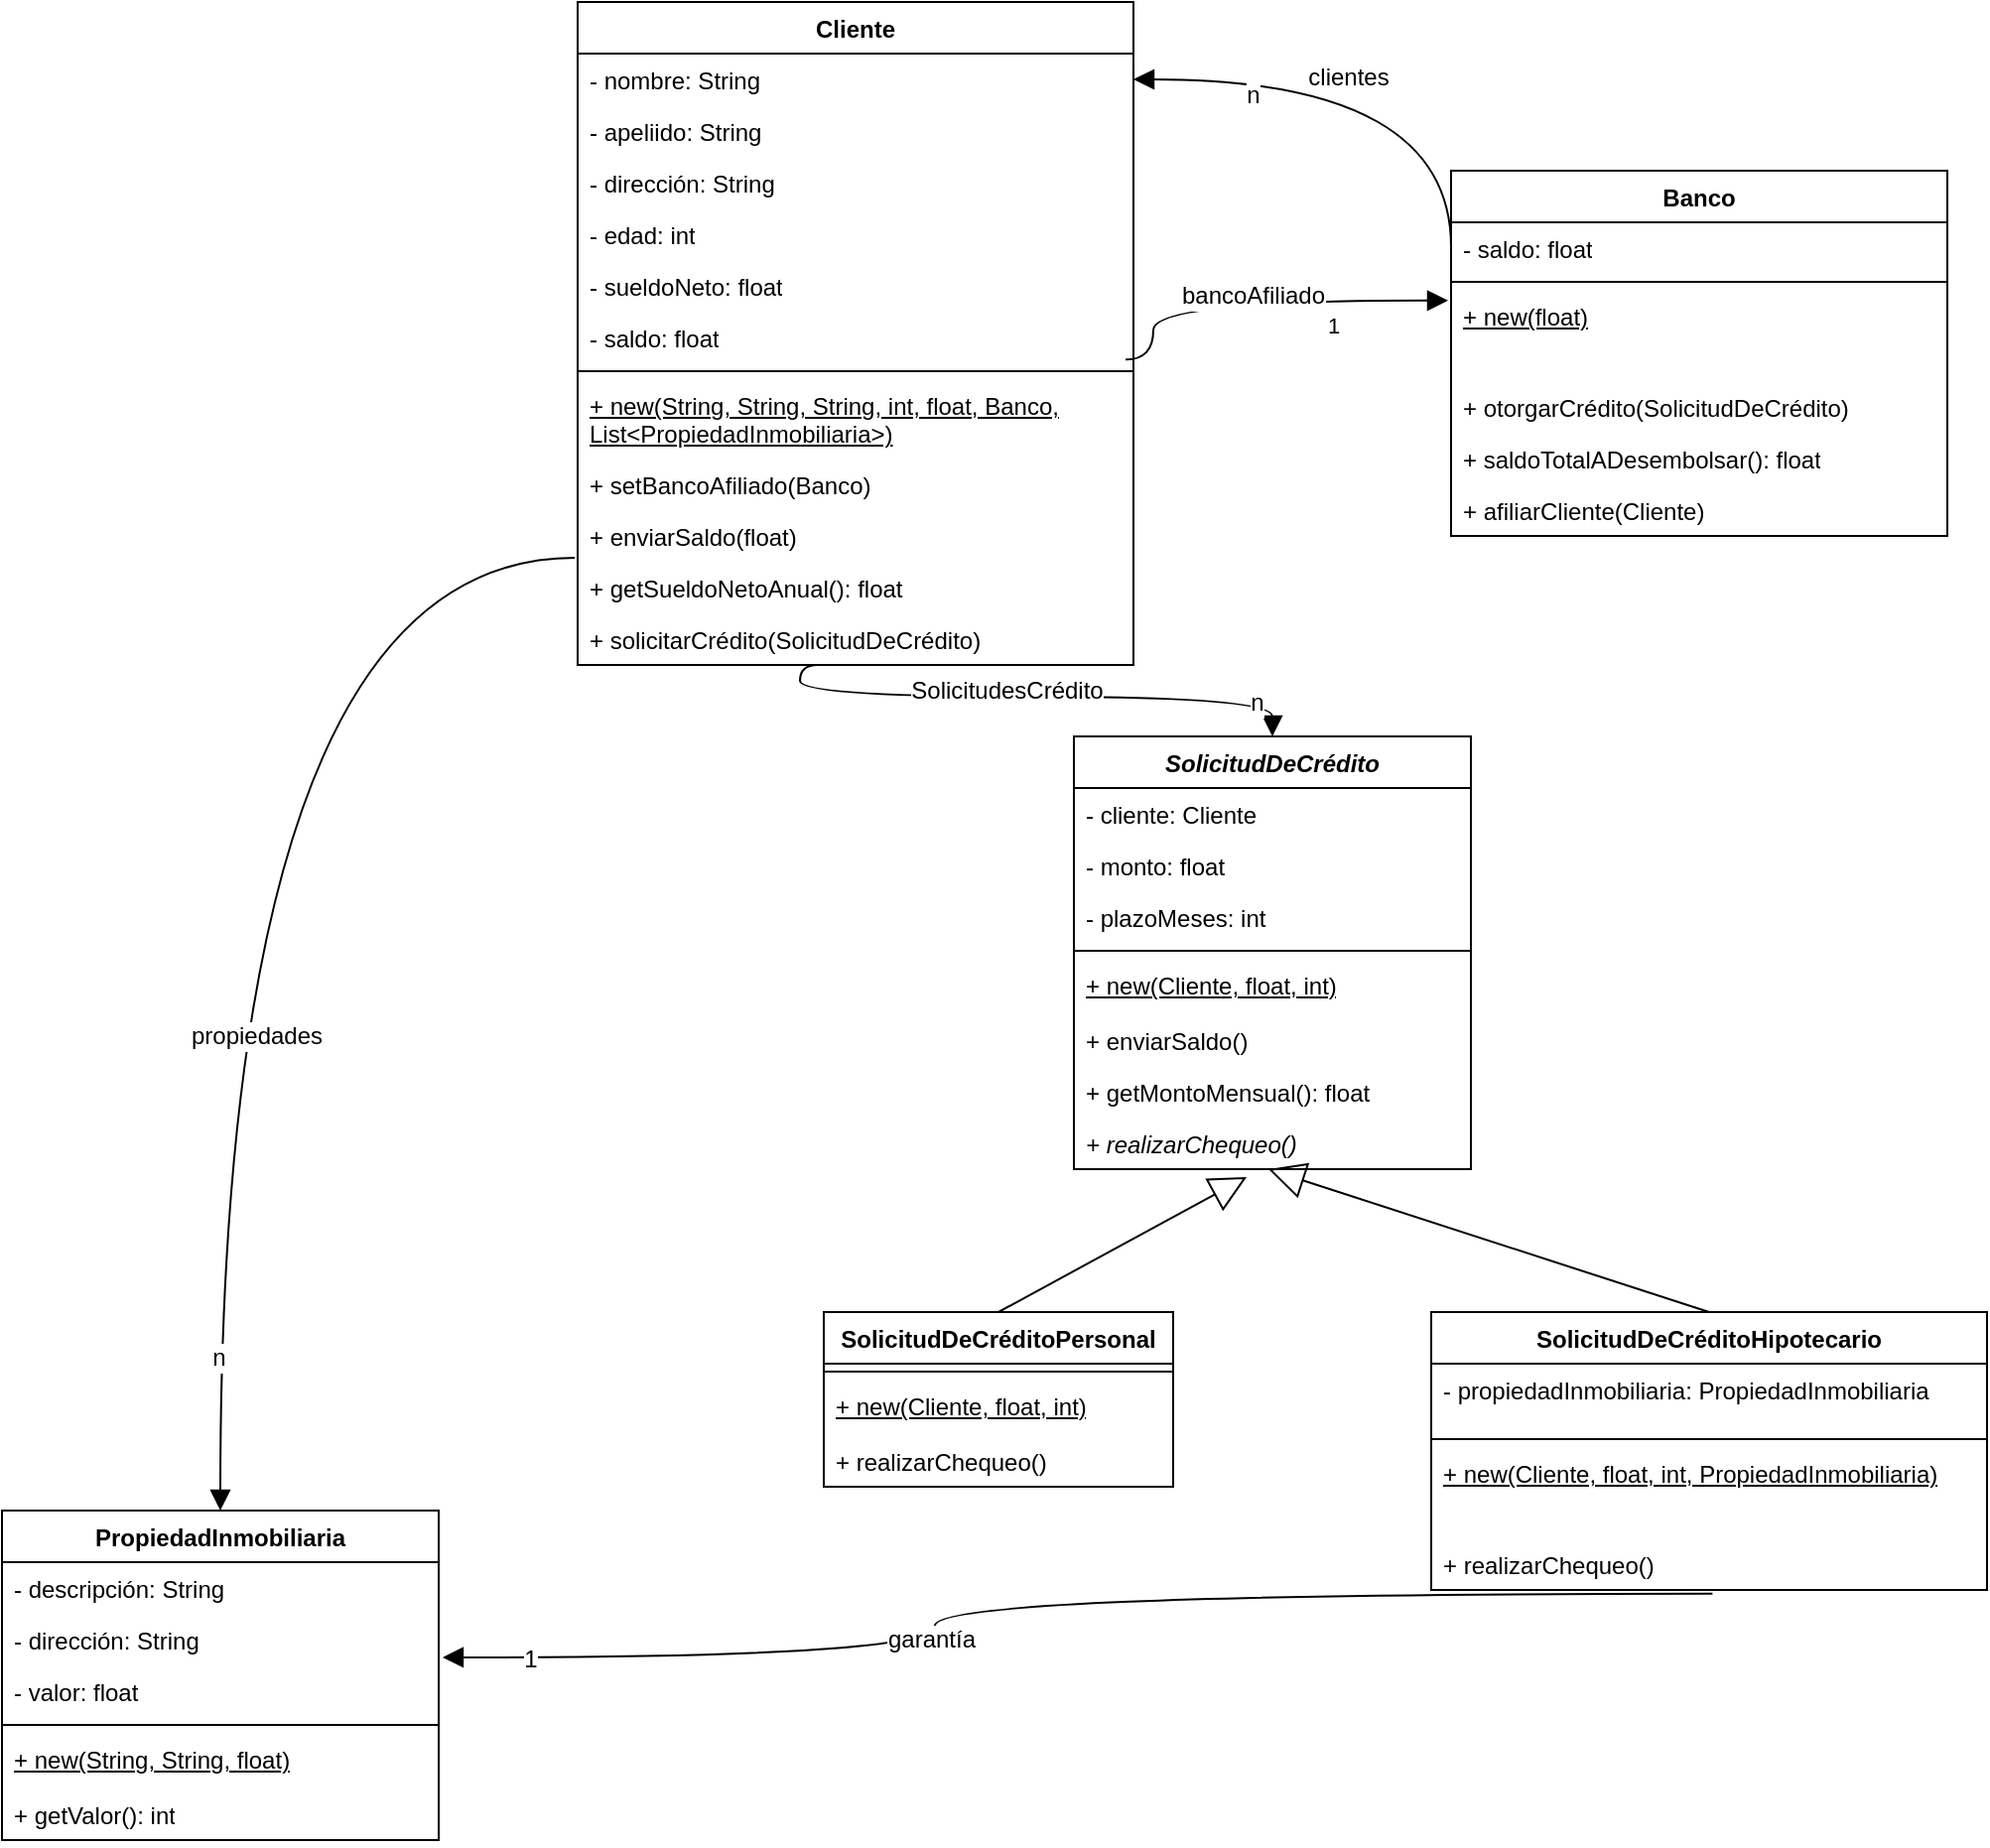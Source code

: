 <mxfile version="24.7.16">
  <diagram id="C5RBs43oDa-KdzZeNtuy" name="Page-1">
    <mxGraphModel dx="558" dy="887" grid="1" gridSize="10" guides="1" tooltips="1" connect="1" arrows="1" fold="1" page="1" pageScale="1" pageWidth="827" pageHeight="1169" math="0" shadow="0">
      <root>
        <mxCell id="WIyWlLk6GJQsqaUBKTNV-0" />
        <mxCell id="WIyWlLk6GJQsqaUBKTNV-1" parent="WIyWlLk6GJQsqaUBKTNV-0" />
        <mxCell id="NT7tVy54fO97-N1tHfUs-57" value="Cliente" style="swimlane;fontStyle=1;align=center;verticalAlign=top;childLayout=stackLayout;horizontal=1;startSize=26;horizontalStack=0;resizeParent=1;resizeParentMax=0;resizeLast=0;collapsible=1;marginBottom=0;whiteSpace=wrap;html=1;" parent="WIyWlLk6GJQsqaUBKTNV-1" vertex="1">
          <mxGeometry x="290" width="280" height="334" as="geometry" />
        </mxCell>
        <mxCell id="NT7tVy54fO97-N1tHfUs-58" value="- nombre: String" style="text;strokeColor=none;fillColor=none;align=left;verticalAlign=top;spacingLeft=4;spacingRight=4;overflow=hidden;rotatable=0;points=[[0,0.5],[1,0.5]];portConstraint=eastwest;whiteSpace=wrap;html=1;" parent="NT7tVy54fO97-N1tHfUs-57" vertex="1">
          <mxGeometry y="26" width="280" height="26" as="geometry" />
        </mxCell>
        <mxCell id="NT7tVy54fO97-N1tHfUs-59" value="- apeliido: String" style="text;strokeColor=none;fillColor=none;align=left;verticalAlign=top;spacingLeft=4;spacingRight=4;overflow=hidden;rotatable=0;points=[[0,0.5],[1,0.5]];portConstraint=eastwest;whiteSpace=wrap;html=1;" parent="NT7tVy54fO97-N1tHfUs-57" vertex="1">
          <mxGeometry y="52" width="280" height="26" as="geometry" />
        </mxCell>
        <mxCell id="NT7tVy54fO97-N1tHfUs-60" value="- dirección: String" style="text;strokeColor=none;fillColor=none;align=left;verticalAlign=top;spacingLeft=4;spacingRight=4;overflow=hidden;rotatable=0;points=[[0,0.5],[1,0.5]];portConstraint=eastwest;whiteSpace=wrap;html=1;" parent="NT7tVy54fO97-N1tHfUs-57" vertex="1">
          <mxGeometry y="78" width="280" height="26" as="geometry" />
        </mxCell>
        <mxCell id="NT7tVy54fO97-N1tHfUs-61" value="- edad: int" style="text;strokeColor=none;fillColor=none;align=left;verticalAlign=top;spacingLeft=4;spacingRight=4;overflow=hidden;rotatable=0;points=[[0,0.5],[1,0.5]];portConstraint=eastwest;whiteSpace=wrap;html=1;" parent="NT7tVy54fO97-N1tHfUs-57" vertex="1">
          <mxGeometry y="104" width="280" height="26" as="geometry" />
        </mxCell>
        <mxCell id="NT7tVy54fO97-N1tHfUs-62" value="- sueldoNeto: float" style="text;strokeColor=none;fillColor=none;align=left;verticalAlign=top;spacingLeft=4;spacingRight=4;overflow=hidden;rotatable=0;points=[[0,0.5],[1,0.5]];portConstraint=eastwest;whiteSpace=wrap;html=1;" parent="NT7tVy54fO97-N1tHfUs-57" vertex="1">
          <mxGeometry y="130" width="280" height="26" as="geometry" />
        </mxCell>
        <mxCell id="NT7tVy54fO97-N1tHfUs-63" value="- saldo: float" style="text;strokeColor=none;fillColor=none;align=left;verticalAlign=top;spacingLeft=4;spacingRight=4;overflow=hidden;rotatable=0;points=[[0,0.5],[1,0.5]];portConstraint=eastwest;whiteSpace=wrap;html=1;" parent="NT7tVy54fO97-N1tHfUs-57" vertex="1">
          <mxGeometry y="156" width="280" height="26" as="geometry" />
        </mxCell>
        <mxCell id="NT7tVy54fO97-N1tHfUs-64" value="" style="line;strokeWidth=1;fillColor=none;align=left;verticalAlign=middle;spacingTop=-1;spacingLeft=3;spacingRight=3;rotatable=0;labelPosition=right;points=[];portConstraint=eastwest;strokeColor=inherit;" parent="NT7tVy54fO97-N1tHfUs-57" vertex="1">
          <mxGeometry y="182" width="280" height="8" as="geometry" />
        </mxCell>
        <mxCell id="NT7tVy54fO97-N1tHfUs-65" value="+ new(String, String, String, int, float, Banco, List&amp;lt;PropiedadInmobiliaria&amp;gt;)" style="text;strokeColor=none;fillColor=none;align=left;verticalAlign=top;spacingLeft=4;spacingRight=4;overflow=hidden;rotatable=0;points=[[0,0.5],[1,0.5]];portConstraint=eastwest;whiteSpace=wrap;html=1;fontStyle=4" parent="NT7tVy54fO97-N1tHfUs-57" vertex="1">
          <mxGeometry y="190" width="280" height="40" as="geometry" />
        </mxCell>
        <mxCell id="1TCs-UmyEbwo6FsoYCCJ-0" value="+ setBancoAfiliado(Banco)" style="text;strokeColor=none;fillColor=none;align=left;verticalAlign=top;spacingLeft=4;spacingRight=4;overflow=hidden;rotatable=0;points=[[0,0.5],[1,0.5]];portConstraint=eastwest;whiteSpace=wrap;html=1;" vertex="1" parent="NT7tVy54fO97-N1tHfUs-57">
          <mxGeometry y="230" width="280" height="26" as="geometry" />
        </mxCell>
        <mxCell id="NT7tVy54fO97-N1tHfUs-117" value="+ enviarSaldo(float)" style="text;strokeColor=none;fillColor=none;align=left;verticalAlign=top;spacingLeft=4;spacingRight=4;overflow=hidden;rotatable=0;points=[[0,0.5],[1,0.5]];portConstraint=eastwest;whiteSpace=wrap;html=1;" parent="NT7tVy54fO97-N1tHfUs-57" vertex="1">
          <mxGeometry y="256" width="280" height="26" as="geometry" />
        </mxCell>
        <mxCell id="NT7tVy54fO97-N1tHfUs-66" value="+ getSueldoNetoAnual(): float" style="text;strokeColor=none;fillColor=none;align=left;verticalAlign=top;spacingLeft=4;spacingRight=4;overflow=hidden;rotatable=0;points=[[0,0.5],[1,0.5]];portConstraint=eastwest;whiteSpace=wrap;html=1;" parent="NT7tVy54fO97-N1tHfUs-57" vertex="1">
          <mxGeometry y="282" width="280" height="26" as="geometry" />
        </mxCell>
        <mxCell id="NT7tVy54fO97-N1tHfUs-68" value="+ solicitarCrédito&lt;span style=&quot;background-color: initial;&quot;&gt;(SolicitudDeCrédito)&lt;/span&gt;" style="text;strokeColor=none;fillColor=none;align=left;verticalAlign=top;spacingLeft=4;spacingRight=4;overflow=hidden;rotatable=0;points=[[0,0.5],[1,0.5]];portConstraint=eastwest;whiteSpace=wrap;html=1;" parent="NT7tVy54fO97-N1tHfUs-57" vertex="1">
          <mxGeometry y="308" width="280" height="26" as="geometry" />
        </mxCell>
        <mxCell id="NT7tVy54fO97-N1tHfUs-69" value="Banco" style="swimlane;fontStyle=1;align=center;verticalAlign=top;childLayout=stackLayout;horizontal=1;startSize=26;horizontalStack=0;resizeParent=1;resizeParentMax=0;resizeLast=0;collapsible=1;marginBottom=0;whiteSpace=wrap;html=1;" parent="WIyWlLk6GJQsqaUBKTNV-1" vertex="1">
          <mxGeometry x="730" y="85" width="250" height="184" as="geometry" />
        </mxCell>
        <mxCell id="NT7tVy54fO97-N1tHfUs-70" value="- saldo: float" style="text;strokeColor=none;fillColor=none;align=left;verticalAlign=top;spacingLeft=4;spacingRight=4;overflow=hidden;rotatable=0;points=[[0,0.5],[1,0.5]];portConstraint=eastwest;whiteSpace=wrap;html=1;" parent="NT7tVy54fO97-N1tHfUs-69" vertex="1">
          <mxGeometry y="26" width="250" height="26" as="geometry" />
        </mxCell>
        <mxCell id="NT7tVy54fO97-N1tHfUs-71" value="" style="line;strokeWidth=1;fillColor=none;align=left;verticalAlign=middle;spacingTop=-1;spacingLeft=3;spacingRight=3;rotatable=0;labelPosition=right;points=[];portConstraint=eastwest;strokeColor=inherit;" parent="NT7tVy54fO97-N1tHfUs-69" vertex="1">
          <mxGeometry y="52" width="250" height="8" as="geometry" />
        </mxCell>
        <mxCell id="NT7tVy54fO97-N1tHfUs-72" value="+ new(float)" style="text;strokeColor=none;fillColor=none;align=left;verticalAlign=top;spacingLeft=4;spacingRight=4;overflow=hidden;rotatable=0;points=[[0,0.5],[1,0.5]];portConstraint=eastwest;whiteSpace=wrap;html=1;fontStyle=4" parent="NT7tVy54fO97-N1tHfUs-69" vertex="1">
          <mxGeometry y="60" width="250" height="46" as="geometry" />
        </mxCell>
        <mxCell id="NT7tVy54fO97-N1tHfUs-73" value="+ otorgarCrédito(SolicitudDeCrédito)" style="text;strokeColor=none;fillColor=none;align=left;verticalAlign=top;spacingLeft=4;spacingRight=4;overflow=hidden;rotatable=0;points=[[0,0.5],[1,0.5]];portConstraint=eastwest;whiteSpace=wrap;html=1;" parent="NT7tVy54fO97-N1tHfUs-69" vertex="1">
          <mxGeometry y="106" width="250" height="26" as="geometry" />
        </mxCell>
        <mxCell id="1TCs-UmyEbwo6FsoYCCJ-1" value="+ saldoTotalADesembolsar(): float" style="text;strokeColor=none;fillColor=none;align=left;verticalAlign=top;spacingLeft=4;spacingRight=4;overflow=hidden;rotatable=0;points=[[0,0.5],[1,0.5]];portConstraint=eastwest;whiteSpace=wrap;html=1;" vertex="1" parent="NT7tVy54fO97-N1tHfUs-69">
          <mxGeometry y="132" width="250" height="26" as="geometry" />
        </mxCell>
        <mxCell id="NT7tVy54fO97-N1tHfUs-74" value="+ afiliarCliente(Cliente)" style="text;strokeColor=none;fillColor=none;align=left;verticalAlign=top;spacingLeft=4;spacingRight=4;overflow=hidden;rotatable=0;points=[[0,0.5],[1,0.5]];portConstraint=eastwest;whiteSpace=wrap;html=1;" parent="NT7tVy54fO97-N1tHfUs-69" vertex="1">
          <mxGeometry y="158" width="250" height="26" as="geometry" />
        </mxCell>
        <mxCell id="NT7tVy54fO97-N1tHfUs-75" value="&lt;i&gt;SolicitudDeCrédito&lt;/i&gt;" style="swimlane;fontStyle=1;align=center;verticalAlign=top;childLayout=stackLayout;horizontal=1;startSize=26;horizontalStack=0;resizeParent=1;resizeParentMax=0;resizeLast=0;collapsible=1;marginBottom=0;whiteSpace=wrap;html=1;" parent="WIyWlLk6GJQsqaUBKTNV-1" vertex="1">
          <mxGeometry x="540" y="370" width="200" height="218" as="geometry" />
        </mxCell>
        <mxCell id="NT7tVy54fO97-N1tHfUs-76" value="- cliente: Cliente" style="text;strokeColor=none;fillColor=none;align=left;verticalAlign=top;spacingLeft=4;spacingRight=4;overflow=hidden;rotatable=0;points=[[0,0.5],[1,0.5]];portConstraint=eastwest;whiteSpace=wrap;html=1;" parent="NT7tVy54fO97-N1tHfUs-75" vertex="1">
          <mxGeometry y="26" width="200" height="26" as="geometry" />
        </mxCell>
        <mxCell id="NT7tVy54fO97-N1tHfUs-77" value="- monto: float" style="text;strokeColor=none;fillColor=none;align=left;verticalAlign=top;spacingLeft=4;spacingRight=4;overflow=hidden;rotatable=0;points=[[0,0.5],[1,0.5]];portConstraint=eastwest;whiteSpace=wrap;html=1;" parent="NT7tVy54fO97-N1tHfUs-75" vertex="1">
          <mxGeometry y="52" width="200" height="26" as="geometry" />
        </mxCell>
        <mxCell id="NT7tVy54fO97-N1tHfUs-78" value="- plazoMeses: int" style="text;strokeColor=none;fillColor=none;align=left;verticalAlign=top;spacingLeft=4;spacingRight=4;overflow=hidden;rotatable=0;points=[[0,0.5],[1,0.5]];portConstraint=eastwest;whiteSpace=wrap;html=1;" parent="NT7tVy54fO97-N1tHfUs-75" vertex="1">
          <mxGeometry y="78" width="200" height="26" as="geometry" />
        </mxCell>
        <mxCell id="NT7tVy54fO97-N1tHfUs-79" value="" style="line;strokeWidth=1;fillColor=none;align=left;verticalAlign=middle;spacingTop=-1;spacingLeft=3;spacingRight=3;rotatable=0;labelPosition=right;points=[];portConstraint=eastwest;strokeColor=inherit;" parent="NT7tVy54fO97-N1tHfUs-75" vertex="1">
          <mxGeometry y="104" width="200" height="8" as="geometry" />
        </mxCell>
        <mxCell id="NT7tVy54fO97-N1tHfUs-119" value="+ new(Cliente, float, int)" style="text;strokeColor=none;fillColor=none;align=left;verticalAlign=top;spacingLeft=4;spacingRight=4;overflow=hidden;rotatable=0;points=[[0,0.5],[1,0.5]];portConstraint=eastwest;whiteSpace=wrap;html=1;fontStyle=4" parent="NT7tVy54fO97-N1tHfUs-75" vertex="1">
          <mxGeometry y="112" width="200" height="28" as="geometry" />
        </mxCell>
        <mxCell id="NT7tVy54fO97-N1tHfUs-118" value="+ enviarSaldo()" style="text;strokeColor=none;fillColor=none;align=left;verticalAlign=top;spacingLeft=4;spacingRight=4;overflow=hidden;rotatable=0;points=[[0,0.5],[1,0.5]];portConstraint=eastwest;whiteSpace=wrap;html=1;" parent="NT7tVy54fO97-N1tHfUs-75" vertex="1">
          <mxGeometry y="140" width="200" height="26" as="geometry" />
        </mxCell>
        <mxCell id="NT7tVy54fO97-N1tHfUs-80" value="+ getMontoMensual(): float" style="text;strokeColor=none;fillColor=none;align=left;verticalAlign=top;spacingLeft=4;spacingRight=4;overflow=hidden;rotatable=0;points=[[0,0.5],[1,0.5]];portConstraint=eastwest;whiteSpace=wrap;html=1;" parent="NT7tVy54fO97-N1tHfUs-75" vertex="1">
          <mxGeometry y="166" width="200" height="26" as="geometry" />
        </mxCell>
        <mxCell id="NT7tVy54fO97-N1tHfUs-81" value="&lt;i&gt;+ realizarChequeo()&lt;/i&gt;" style="text;strokeColor=none;fillColor=none;align=left;verticalAlign=top;spacingLeft=4;spacingRight=4;overflow=hidden;rotatable=0;points=[[0,0.5],[1,0.5]];portConstraint=eastwest;whiteSpace=wrap;html=1;" parent="NT7tVy54fO97-N1tHfUs-75" vertex="1">
          <mxGeometry y="192" width="200" height="26" as="geometry" />
        </mxCell>
        <mxCell id="NT7tVy54fO97-N1tHfUs-83" value="" style="endArrow=block;endFill=1;html=1;edgeStyle=orthogonalEdgeStyle;align=left;verticalAlign=top;rounded=0;fontSize=12;startSize=8;endSize=8;curved=1;entryX=1;entryY=0.5;entryDx=0;entryDy=0;" parent="WIyWlLk6GJQsqaUBKTNV-1" target="NT7tVy54fO97-N1tHfUs-58" edge="1">
          <mxGeometry x="-1" relative="1" as="geometry">
            <mxPoint x="730" y="124" as="sourcePoint" />
            <mxPoint x="540" y="350" as="targetPoint" />
          </mxGeometry>
        </mxCell>
        <mxCell id="NT7tVy54fO97-N1tHfUs-84" value="n" style="edgeLabel;html=1;align=center;verticalAlign=middle;resizable=0;points=[];fontSize=12;" parent="NT7tVy54fO97-N1tHfUs-83" vertex="1" connectable="0">
          <mxGeometry x="-0.364" relative="1" as="geometry">
            <mxPoint x="-101" y="1" as="offset" />
          </mxGeometry>
        </mxCell>
        <mxCell id="NT7tVy54fO97-N1tHfUs-85" value="clientes" style="edgeLabel;html=1;align=center;verticalAlign=middle;resizable=0;points=[];fontSize=12;" parent="NT7tVy54fO97-N1tHfUs-83" vertex="1" connectable="0">
          <mxGeometry x="0.273" y="-1" relative="1" as="geometry">
            <mxPoint x="19" as="offset" />
          </mxGeometry>
        </mxCell>
        <mxCell id="NT7tVy54fO97-N1tHfUs-86" value="" style="endArrow=block;endFill=1;html=1;edgeStyle=orthogonalEdgeStyle;align=left;verticalAlign=top;rounded=0;fontSize=12;startSize=8;endSize=8;curved=1;entryX=-0.006;entryY=0.117;entryDx=0;entryDy=0;entryPerimeter=0;exitX=0.986;exitY=0.93;exitDx=0;exitDy=0;exitPerimeter=0;" parent="WIyWlLk6GJQsqaUBKTNV-1" source="NT7tVy54fO97-N1tHfUs-63" target="NT7tVy54fO97-N1tHfUs-72" edge="1">
          <mxGeometry x="-1" relative="1" as="geometry">
            <mxPoint x="550" y="180" as="sourcePoint" />
            <mxPoint x="710" y="150" as="targetPoint" />
            <Array as="points">
              <mxPoint x="580" y="180" />
              <mxPoint x="580" y="150" />
            </Array>
          </mxGeometry>
        </mxCell>
        <mxCell id="NT7tVy54fO97-N1tHfUs-87" value="1" style="edgeLabel;resizable=0;html=1;align=left;verticalAlign=bottom;" parent="NT7tVy54fO97-N1tHfUs-86" connectable="0" vertex="1">
          <mxGeometry x="-1" relative="1" as="geometry">
            <mxPoint x="100" y="-9" as="offset" />
          </mxGeometry>
        </mxCell>
        <mxCell id="NT7tVy54fO97-N1tHfUs-88" value="bancoAfiliado" style="edgeLabel;html=1;align=center;verticalAlign=middle;resizable=0;points=[];fontSize=12;" parent="NT7tVy54fO97-N1tHfUs-86" vertex="1" connectable="0">
          <mxGeometry x="-0.218" y="3" relative="1" as="geometry">
            <mxPoint x="18" as="offset" />
          </mxGeometry>
        </mxCell>
        <mxCell id="NT7tVy54fO97-N1tHfUs-89" value="" style="endArrow=block;endFill=1;html=1;edgeStyle=orthogonalEdgeStyle;align=left;verticalAlign=top;rounded=0;fontSize=12;startSize=8;endSize=8;curved=1;entryX=0.5;entryY=0;entryDx=0;entryDy=0;exitX=0.432;exitY=1;exitDx=0;exitDy=0;exitPerimeter=0;" parent="WIyWlLk6GJQsqaUBKTNV-1" source="NT7tVy54fO97-N1tHfUs-68" target="NT7tVy54fO97-N1tHfUs-75" edge="1">
          <mxGeometry x="-1" relative="1" as="geometry">
            <mxPoint x="560" y="312.5" as="sourcePoint" />
            <mxPoint x="757" y="270" as="targetPoint" />
            <Array as="points">
              <mxPoint x="402" y="350" />
              <mxPoint x="640" y="350" />
            </Array>
          </mxGeometry>
        </mxCell>
        <mxCell id="NT7tVy54fO97-N1tHfUs-90" value="SolicitudesCrédito" style="edgeLabel;html=1;align=center;verticalAlign=middle;resizable=0;points=[];fontSize=12;" parent="NT7tVy54fO97-N1tHfUs-89" vertex="1" connectable="0">
          <mxGeometry x="-0.218" y="3" relative="1" as="geometry">
            <mxPoint x="18" as="offset" />
          </mxGeometry>
        </mxCell>
        <mxCell id="NT7tVy54fO97-N1tHfUs-91" value="n" style="edgeLabel;html=1;align=center;verticalAlign=middle;resizable=0;points=[];fontSize=12;" parent="NT7tVy54fO97-N1tHfUs-89" vertex="1" connectable="0">
          <mxGeometry x="0.8" y="-3" relative="1" as="geometry">
            <mxPoint as="offset" />
          </mxGeometry>
        </mxCell>
        <mxCell id="NT7tVy54fO97-N1tHfUs-92" value="SolicitudDeCréditoPersonal" style="swimlane;fontStyle=1;align=center;verticalAlign=top;childLayout=stackLayout;horizontal=1;startSize=26;horizontalStack=0;resizeParent=1;resizeParentMax=0;resizeLast=0;collapsible=1;marginBottom=0;whiteSpace=wrap;html=1;" parent="WIyWlLk6GJQsqaUBKTNV-1" vertex="1">
          <mxGeometry x="414" y="660" width="176" height="88" as="geometry" />
        </mxCell>
        <mxCell id="NT7tVy54fO97-N1tHfUs-93" value="" style="line;strokeWidth=1;fillColor=none;align=left;verticalAlign=middle;spacingTop=-1;spacingLeft=3;spacingRight=3;rotatable=0;labelPosition=right;points=[];portConstraint=eastwest;strokeColor=inherit;" parent="NT7tVy54fO97-N1tHfUs-92" vertex="1">
          <mxGeometry y="26" width="176" height="8" as="geometry" />
        </mxCell>
        <mxCell id="NT7tVy54fO97-N1tHfUs-94" value="+ new(Cliente, float, int)" style="text;strokeColor=none;fillColor=none;align=left;verticalAlign=top;spacingLeft=4;spacingRight=4;overflow=hidden;rotatable=0;points=[[0,0.5],[1,0.5]];portConstraint=eastwest;whiteSpace=wrap;html=1;fontStyle=4" parent="NT7tVy54fO97-N1tHfUs-92" vertex="1">
          <mxGeometry y="34" width="176" height="28" as="geometry" />
        </mxCell>
        <mxCell id="NT7tVy54fO97-N1tHfUs-114" value="&lt;span&gt;+ realizarChequeo()&lt;/span&gt;" style="text;strokeColor=none;fillColor=none;align=left;verticalAlign=top;spacingLeft=4;spacingRight=4;overflow=hidden;rotatable=0;points=[[0,0.5],[1,0.5]];portConstraint=eastwest;whiteSpace=wrap;html=1;fontStyle=0" parent="NT7tVy54fO97-N1tHfUs-92" vertex="1">
          <mxGeometry y="62" width="176" height="26" as="geometry" />
        </mxCell>
        <mxCell id="NT7tVy54fO97-N1tHfUs-95" value="SolicitudDeCréditoHipotecario" style="swimlane;fontStyle=1;align=center;verticalAlign=top;childLayout=stackLayout;horizontal=1;startSize=26;horizontalStack=0;resizeParent=1;resizeParentMax=0;resizeLast=0;collapsible=1;marginBottom=0;whiteSpace=wrap;html=1;" parent="WIyWlLk6GJQsqaUBKTNV-1" vertex="1">
          <mxGeometry x="720" y="660" width="280" height="140" as="geometry" />
        </mxCell>
        <mxCell id="NT7tVy54fO97-N1tHfUs-116" value="- propiedadInmobiliaria: PropiedadInmobiliaria" style="text;strokeColor=none;fillColor=none;align=left;verticalAlign=top;spacingLeft=4;spacingRight=4;overflow=hidden;rotatable=0;points=[[0,0.5],[1,0.5]];portConstraint=eastwest;whiteSpace=wrap;html=1;" parent="NT7tVy54fO97-N1tHfUs-95" vertex="1">
          <mxGeometry y="26" width="280" height="34" as="geometry" />
        </mxCell>
        <mxCell id="NT7tVy54fO97-N1tHfUs-96" value="" style="line;strokeWidth=1;fillColor=none;align=left;verticalAlign=middle;spacingTop=-1;spacingLeft=3;spacingRight=3;rotatable=0;labelPosition=right;points=[];portConstraint=eastwest;strokeColor=inherit;" parent="NT7tVy54fO97-N1tHfUs-95" vertex="1">
          <mxGeometry y="60" width="280" height="8" as="geometry" />
        </mxCell>
        <mxCell id="NT7tVy54fO97-N1tHfUs-97" value="+ new(Cliente, float, int, PropiedadInmobiliaria)" style="text;strokeColor=none;fillColor=none;align=left;verticalAlign=top;spacingLeft=4;spacingRight=4;overflow=hidden;rotatable=0;points=[[0,0.5],[1,0.5]];portConstraint=eastwest;whiteSpace=wrap;html=1;fontStyle=4" parent="NT7tVy54fO97-N1tHfUs-95" vertex="1">
          <mxGeometry y="68" width="280" height="46" as="geometry" />
        </mxCell>
        <mxCell id="NT7tVy54fO97-N1tHfUs-115" value="&lt;span&gt;+ realizarChequeo()&lt;/span&gt;" style="text;strokeColor=none;fillColor=none;align=left;verticalAlign=top;spacingLeft=4;spacingRight=4;overflow=hidden;rotatable=0;points=[[0,0.5],[1,0.5]];portConstraint=eastwest;whiteSpace=wrap;html=1;fontStyle=0" parent="NT7tVy54fO97-N1tHfUs-95" vertex="1">
          <mxGeometry y="114" width="280" height="26" as="geometry" />
        </mxCell>
        <mxCell id="NT7tVy54fO97-N1tHfUs-98" value="" style="endArrow=block;endSize=16;endFill=0;html=1;rounded=0;fontSize=12;curved=1;exitX=0.5;exitY=0;exitDx=0;exitDy=0;entryX=0.435;entryY=1.154;entryDx=0;entryDy=0;entryPerimeter=0;" parent="WIyWlLk6GJQsqaUBKTNV-1" source="NT7tVy54fO97-N1tHfUs-92" target="NT7tVy54fO97-N1tHfUs-81" edge="1">
          <mxGeometry width="160" relative="1" as="geometry">
            <mxPoint x="570" y="570" as="sourcePoint" />
            <mxPoint x="630" y="520" as="targetPoint" />
          </mxGeometry>
        </mxCell>
        <mxCell id="NT7tVy54fO97-N1tHfUs-99" value="" style="endArrow=block;endSize=16;endFill=0;html=1;rounded=0;fontSize=12;curved=1;exitX=0.5;exitY=0;exitDx=0;exitDy=0;entryX=0.49;entryY=1;entryDx=0;entryDy=0;entryPerimeter=0;" parent="WIyWlLk6GJQsqaUBKTNV-1" source="NT7tVy54fO97-N1tHfUs-95" target="NT7tVy54fO97-N1tHfUs-81" edge="1">
          <mxGeometry width="160" relative="1" as="geometry">
            <mxPoint x="494" y="674" as="sourcePoint" />
            <mxPoint x="640" y="520" as="targetPoint" />
          </mxGeometry>
        </mxCell>
        <mxCell id="NT7tVy54fO97-N1tHfUs-100" value="PropiedadInmobiliaria" style="swimlane;fontStyle=1;align=center;verticalAlign=top;childLayout=stackLayout;horizontal=1;startSize=26;horizontalStack=0;resizeParent=1;resizeParentMax=0;resizeLast=0;collapsible=1;marginBottom=0;whiteSpace=wrap;html=1;" parent="WIyWlLk6GJQsqaUBKTNV-1" vertex="1">
          <mxGeometry y="760" width="220" height="166" as="geometry" />
        </mxCell>
        <mxCell id="NT7tVy54fO97-N1tHfUs-101" value="- descripción: String" style="text;strokeColor=none;fillColor=none;align=left;verticalAlign=top;spacingLeft=4;spacingRight=4;overflow=hidden;rotatable=0;points=[[0,0.5],[1,0.5]];portConstraint=eastwest;whiteSpace=wrap;html=1;" parent="NT7tVy54fO97-N1tHfUs-100" vertex="1">
          <mxGeometry y="26" width="220" height="26" as="geometry" />
        </mxCell>
        <mxCell id="NT7tVy54fO97-N1tHfUs-102" value="- dirección: String" style="text;strokeColor=none;fillColor=none;align=left;verticalAlign=top;spacingLeft=4;spacingRight=4;overflow=hidden;rotatable=0;points=[[0,0.5],[1,0.5]];portConstraint=eastwest;whiteSpace=wrap;html=1;" parent="NT7tVy54fO97-N1tHfUs-100" vertex="1">
          <mxGeometry y="52" width="220" height="26" as="geometry" />
        </mxCell>
        <mxCell id="NT7tVy54fO97-N1tHfUs-103" value="- valor: float" style="text;strokeColor=none;fillColor=none;align=left;verticalAlign=top;spacingLeft=4;spacingRight=4;overflow=hidden;rotatable=0;points=[[0,0.5],[1,0.5]];portConstraint=eastwest;whiteSpace=wrap;html=1;" parent="NT7tVy54fO97-N1tHfUs-100" vertex="1">
          <mxGeometry y="78" width="220" height="26" as="geometry" />
        </mxCell>
        <mxCell id="NT7tVy54fO97-N1tHfUs-104" value="" style="line;strokeWidth=1;fillColor=none;align=left;verticalAlign=middle;spacingTop=-1;spacingLeft=3;spacingRight=3;rotatable=0;labelPosition=right;points=[];portConstraint=eastwest;strokeColor=inherit;" parent="NT7tVy54fO97-N1tHfUs-100" vertex="1">
          <mxGeometry y="104" width="220" height="8" as="geometry" />
        </mxCell>
        <mxCell id="NT7tVy54fO97-N1tHfUs-105" value="+ new(String, String, float)" style="text;strokeColor=none;fillColor=none;align=left;verticalAlign=top;spacingLeft=4;spacingRight=4;overflow=hidden;rotatable=0;points=[[0,0.5],[1,0.5]];portConstraint=eastwest;whiteSpace=wrap;html=1;fontStyle=4" parent="NT7tVy54fO97-N1tHfUs-100" vertex="1">
          <mxGeometry y="112" width="220" height="28" as="geometry" />
        </mxCell>
        <mxCell id="NT7tVy54fO97-N1tHfUs-106" value="+ getValor(): int" style="text;strokeColor=none;fillColor=none;align=left;verticalAlign=top;spacingLeft=4;spacingRight=4;overflow=hidden;rotatable=0;points=[[0,0.5],[1,0.5]];portConstraint=eastwest;whiteSpace=wrap;html=1;" parent="NT7tVy54fO97-N1tHfUs-100" vertex="1">
          <mxGeometry y="140" width="220" height="26" as="geometry" />
        </mxCell>
        <mxCell id="NT7tVy54fO97-N1tHfUs-107" value="" style="endArrow=block;endFill=1;html=1;edgeStyle=orthogonalEdgeStyle;align=left;verticalAlign=top;rounded=0;fontSize=12;startSize=8;endSize=8;curved=1;entryX=0.5;entryY=0;entryDx=0;entryDy=0;exitX=-0.005;exitY=-0.077;exitDx=0;exitDy=0;exitPerimeter=0;" parent="WIyWlLk6GJQsqaUBKTNV-1" source="NT7tVy54fO97-N1tHfUs-66" target="NT7tVy54fO97-N1tHfUs-100" edge="1">
          <mxGeometry x="-1" relative="1" as="geometry">
            <mxPoint x="310" y="369.5" as="sourcePoint" />
            <mxPoint x="120" y="354.5" as="targetPoint" />
          </mxGeometry>
        </mxCell>
        <mxCell id="NT7tVy54fO97-N1tHfUs-109" value="propiedades" style="edgeLabel;html=1;align=center;verticalAlign=middle;resizable=0;points=[];fontSize=12;" parent="NT7tVy54fO97-N1tHfUs-107" vertex="1" connectable="0">
          <mxGeometry x="0.273" y="-1" relative="1" as="geometry">
            <mxPoint x="19" as="offset" />
          </mxGeometry>
        </mxCell>
        <mxCell id="NT7tVy54fO97-N1tHfUs-110" value="n" style="edgeLabel;html=1;align=center;verticalAlign=middle;resizable=0;points=[];fontSize=12;" parent="NT7tVy54fO97-N1tHfUs-107" vertex="1" connectable="0">
          <mxGeometry x="0.764" y="-1" relative="1" as="geometry">
            <mxPoint as="offset" />
          </mxGeometry>
        </mxCell>
        <mxCell id="NT7tVy54fO97-N1tHfUs-111" value="" style="endArrow=block;endFill=1;html=1;edgeStyle=orthogonalEdgeStyle;align=left;verticalAlign=top;rounded=0;fontSize=12;startSize=8;endSize=8;curved=1;entryX=1.009;entryY=-0.154;entryDx=0;entryDy=0;entryPerimeter=0;exitX=0.506;exitY=1.074;exitDx=0;exitDy=0;exitPerimeter=0;" parent="WIyWlLk6GJQsqaUBKTNV-1" source="NT7tVy54fO97-N1tHfUs-115" target="NT7tVy54fO97-N1tHfUs-103" edge="1">
          <mxGeometry x="-1" relative="1" as="geometry">
            <mxPoint x="830" y="700" as="sourcePoint" />
            <mxPoint x="341" y="1082" as="targetPoint" />
          </mxGeometry>
        </mxCell>
        <mxCell id="NT7tVy54fO97-N1tHfUs-112" value="garantía" style="edgeLabel;html=1;align=center;verticalAlign=middle;resizable=0;points=[];fontSize=12;" parent="NT7tVy54fO97-N1tHfUs-111" vertex="1" connectable="0">
          <mxGeometry x="0.267" y="-9" relative="1" as="geometry">
            <mxPoint x="-1" as="offset" />
          </mxGeometry>
        </mxCell>
        <mxCell id="NT7tVy54fO97-N1tHfUs-113" value="1" style="edgeLabel;html=1;align=center;verticalAlign=middle;resizable=0;points=[];fontSize=12;" parent="NT7tVy54fO97-N1tHfUs-111" vertex="1" connectable="0">
          <mxGeometry x="0.871" y="1" relative="1" as="geometry">
            <mxPoint as="offset" />
          </mxGeometry>
        </mxCell>
      </root>
    </mxGraphModel>
  </diagram>
</mxfile>
